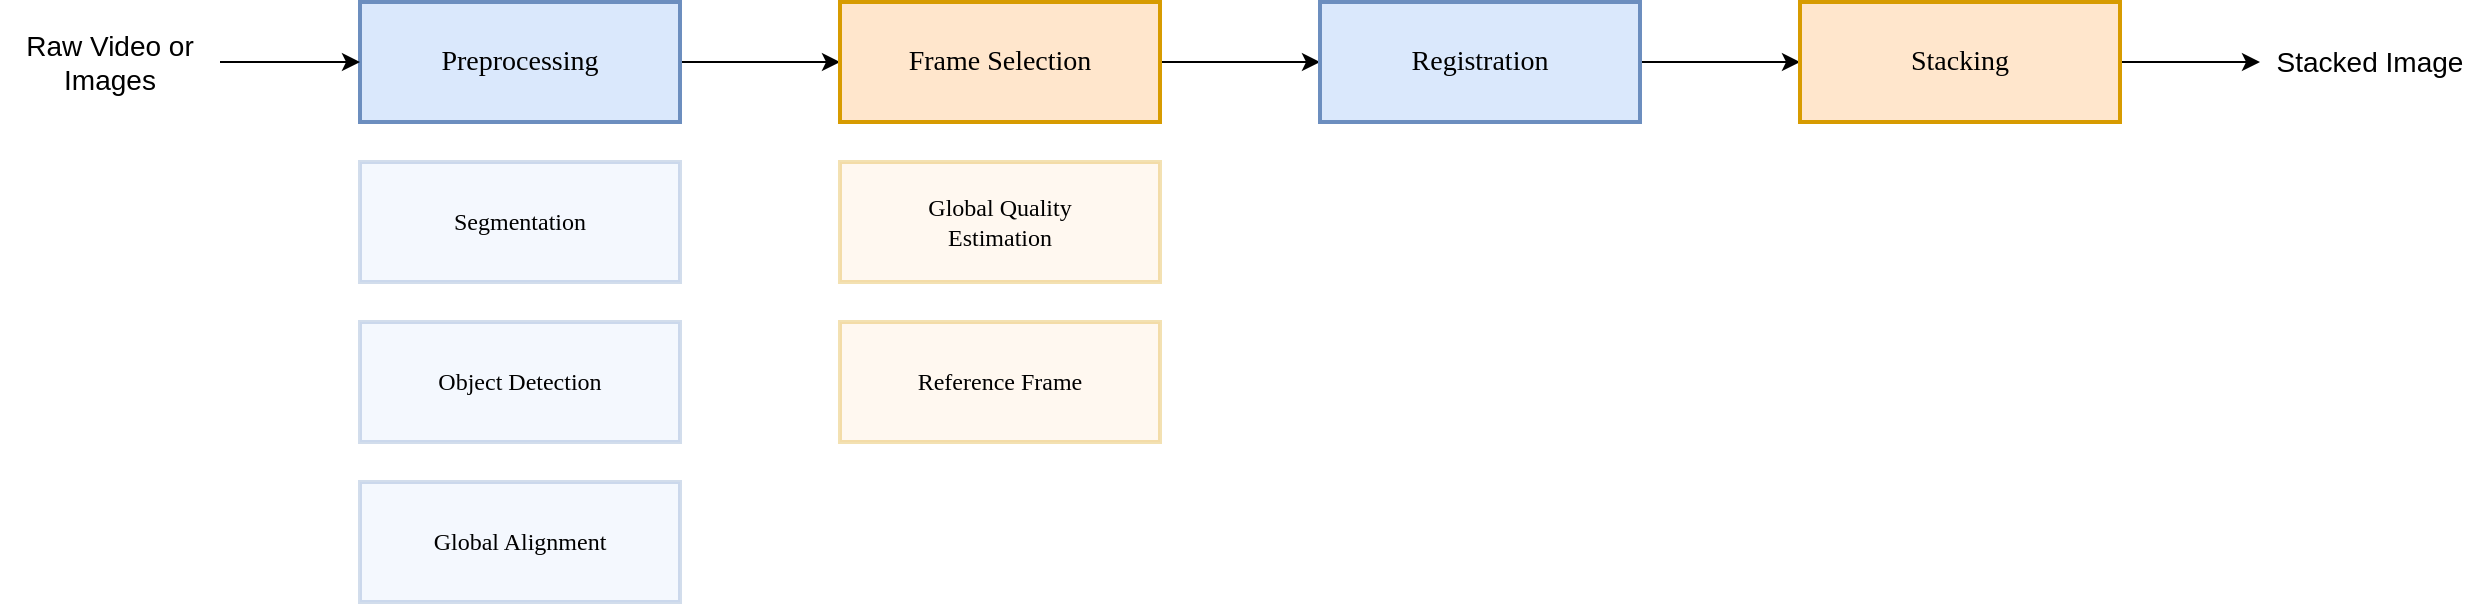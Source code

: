 <mxfile version="22.1.2" type="device">
  <diagram name="High-Level" id="0M2xK3HgRjLq2bRuw4ba">
    <mxGraphModel dx="2372" dy="899" grid="1" gridSize="10" guides="1" tooltips="1" connect="1" arrows="1" fold="1" page="1" pageScale="1" pageWidth="1100" pageHeight="850" math="0" shadow="0">
      <root>
        <mxCell id="0" />
        <mxCell id="1" parent="0" />
        <mxCell id="X_Q01MXO70An5KOzmKtl-6" style="edgeStyle=orthogonalEdgeStyle;rounded=0;orthogonalLoop=1;jettySize=auto;html=1;exitX=1;exitY=0.5;exitDx=0;exitDy=0;entryX=0;entryY=0.5;entryDx=0;entryDy=0;" edge="1" parent="1" source="X_Q01MXO70An5KOzmKtl-1" target="X_Q01MXO70An5KOzmKtl-2">
          <mxGeometry relative="1" as="geometry" />
        </mxCell>
        <mxCell id="X_Q01MXO70An5KOzmKtl-1" value="Preprocessing" style="rounded=0;whiteSpace=wrap;html=1;fontFamily=Verdana;fillColor=#dae8fc;strokeColor=#6c8ebf;strokeWidth=2;fontStyle=0;fontSize=14;" vertex="1" parent="1">
          <mxGeometry x="80" y="240" width="160" height="60" as="geometry" />
        </mxCell>
        <mxCell id="X_Q01MXO70An5KOzmKtl-7" style="edgeStyle=orthogonalEdgeStyle;rounded=0;orthogonalLoop=1;jettySize=auto;html=1;exitX=1;exitY=0.5;exitDx=0;exitDy=0;entryX=0;entryY=0.5;entryDx=0;entryDy=0;" edge="1" parent="1" source="X_Q01MXO70An5KOzmKtl-2" target="X_Q01MXO70An5KOzmKtl-3">
          <mxGeometry relative="1" as="geometry" />
        </mxCell>
        <mxCell id="X_Q01MXO70An5KOzmKtl-2" value="Frame Selection" style="rounded=0;whiteSpace=wrap;html=1;fontFamily=Verdana;fillColor=#ffe6cc;strokeColor=#d79b00;strokeWidth=2;fontStyle=0;fontSize=14;" vertex="1" parent="1">
          <mxGeometry x="320" y="240" width="160" height="60" as="geometry" />
        </mxCell>
        <mxCell id="X_Q01MXO70An5KOzmKtl-8" style="edgeStyle=orthogonalEdgeStyle;rounded=0;orthogonalLoop=1;jettySize=auto;html=1;exitX=1;exitY=0.5;exitDx=0;exitDy=0;entryX=0;entryY=0.5;entryDx=0;entryDy=0;" edge="1" parent="1" source="X_Q01MXO70An5KOzmKtl-3" target="X_Q01MXO70An5KOzmKtl-4">
          <mxGeometry relative="1" as="geometry" />
        </mxCell>
        <mxCell id="X_Q01MXO70An5KOzmKtl-3" value="Registration" style="rounded=0;whiteSpace=wrap;html=1;fontFamily=Verdana;fillColor=#dae8fc;strokeColor=#6c8ebf;strokeWidth=2;fontStyle=0;fontSize=14;" vertex="1" parent="1">
          <mxGeometry x="560" y="240" width="160" height="60" as="geometry" />
        </mxCell>
        <mxCell id="X_Q01MXO70An5KOzmKtl-23" style="edgeStyle=orthogonalEdgeStyle;rounded=0;orthogonalLoop=1;jettySize=auto;html=1;exitX=1;exitY=0.5;exitDx=0;exitDy=0;entryX=0;entryY=0.5;entryDx=0;entryDy=0;" edge="1" parent="1" source="X_Q01MXO70An5KOzmKtl-4" target="X_Q01MXO70An5KOzmKtl-22">
          <mxGeometry relative="1" as="geometry" />
        </mxCell>
        <mxCell id="X_Q01MXO70An5KOzmKtl-4" value="Stacking" style="rounded=0;whiteSpace=wrap;html=1;fontFamily=Verdana;fillColor=#ffe6cc;strokeColor=#d79b00;strokeWidth=2;fontStyle=0;fontSize=14;" vertex="1" parent="1">
          <mxGeometry x="800" y="240" width="160" height="60" as="geometry" />
        </mxCell>
        <mxCell id="X_Q01MXO70An5KOzmKtl-9" value="Segmentation" style="rounded=0;whiteSpace=wrap;html=1;fontFamily=Verdana;fillColor=#dae8fc;strokeColor=#6c8ebf;strokeWidth=2;opacity=30;fontSize=12;" vertex="1" parent="1">
          <mxGeometry x="80" y="320" width="160" height="60" as="geometry" />
        </mxCell>
        <mxCell id="X_Q01MXO70An5KOzmKtl-10" value="Global Quality&lt;br&gt;Estimation" style="rounded=0;whiteSpace=wrap;html=1;fontFamily=Verdana;fillColor=#ffe6cc;strokeColor=#d79b00;strokeWidth=2;opacity=30;fontSize=12;" vertex="1" parent="1">
          <mxGeometry x="320" y="320" width="160" height="60" as="geometry" />
        </mxCell>
        <mxCell id="X_Q01MXO70An5KOzmKtl-14" value="Reference Frame" style="rounded=0;whiteSpace=wrap;html=1;fontFamily=Verdana;fillColor=#ffe6cc;strokeColor=#d79b00;strokeWidth=2;opacity=30;fontSize=12;" vertex="1" parent="1">
          <mxGeometry x="320" y="400" width="160" height="60" as="geometry" />
        </mxCell>
        <mxCell id="X_Q01MXO70An5KOzmKtl-16" value="Object Detection" style="rounded=0;whiteSpace=wrap;html=1;fontFamily=Verdana;fillColor=#dae8fc;strokeColor=#6c8ebf;strokeWidth=2;opacity=30;fontSize=12;" vertex="1" parent="1">
          <mxGeometry x="80" y="400" width="160" height="60" as="geometry" />
        </mxCell>
        <mxCell id="X_Q01MXO70An5KOzmKtl-21" style="edgeStyle=orthogonalEdgeStyle;rounded=0;orthogonalLoop=1;jettySize=auto;html=1;exitX=1;exitY=0.5;exitDx=0;exitDy=0;entryX=0;entryY=0.5;entryDx=0;entryDy=0;" edge="1" parent="1" source="X_Q01MXO70An5KOzmKtl-20" target="X_Q01MXO70An5KOzmKtl-1">
          <mxGeometry relative="1" as="geometry" />
        </mxCell>
        <mxCell id="X_Q01MXO70An5KOzmKtl-20" value="Raw Video or Images" style="text;html=1;strokeColor=none;fillColor=none;align=center;verticalAlign=middle;whiteSpace=wrap;rounded=0;fontSize=14;" vertex="1" parent="1">
          <mxGeometry x="-100" y="240" width="110" height="60" as="geometry" />
        </mxCell>
        <mxCell id="X_Q01MXO70An5KOzmKtl-22" value="Stacked Image" style="text;html=1;strokeColor=none;fillColor=none;align=center;verticalAlign=middle;whiteSpace=wrap;rounded=0;fontSize=14;" vertex="1" parent="1">
          <mxGeometry x="1030" y="240" width="110" height="60" as="geometry" />
        </mxCell>
        <mxCell id="X_Q01MXO70An5KOzmKtl-24" value="Global Alignment" style="rounded=0;whiteSpace=wrap;html=1;fontFamily=Verdana;fillColor=#dae8fc;strokeColor=#6c8ebf;strokeWidth=2;opacity=30;fontSize=12;" vertex="1" parent="1">
          <mxGeometry x="80" y="480" width="160" height="60" as="geometry" />
        </mxCell>
      </root>
    </mxGraphModel>
  </diagram>
</mxfile>
